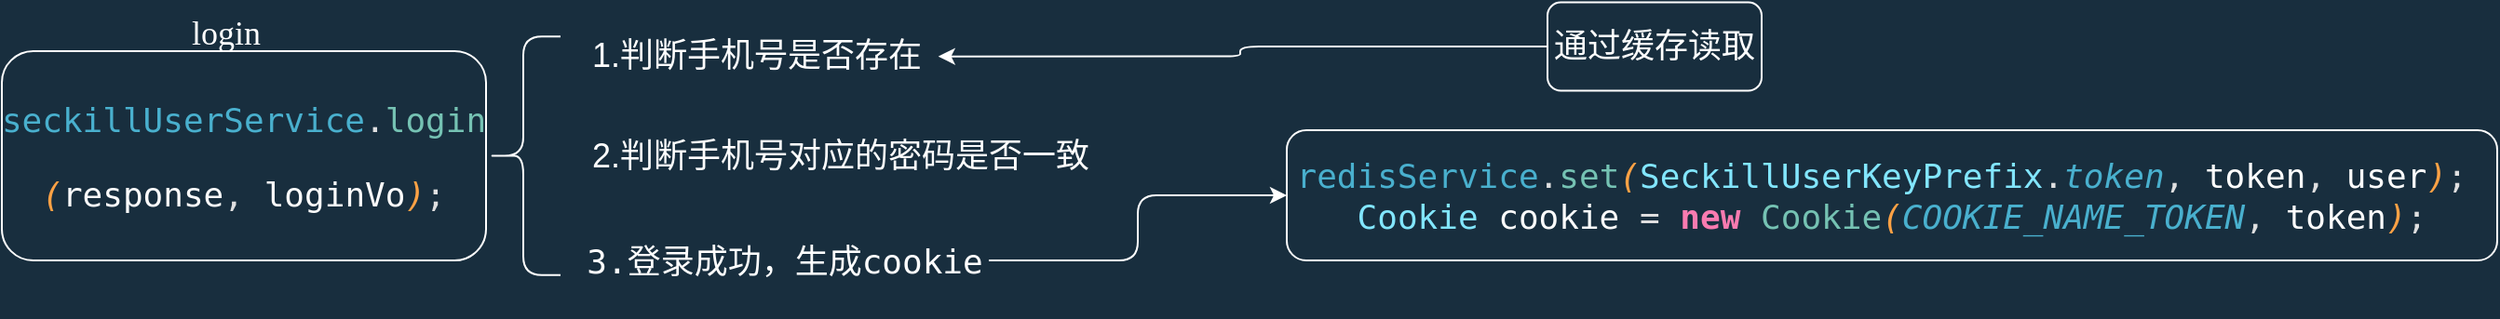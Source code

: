 <mxfile version="14.8.5" type="github">
  <diagram id="g-PtNnHFD2_0pPcHWypA" name="第 1 页">
    <mxGraphModel dx="1673" dy="941" grid="1" gridSize="10" guides="1" tooltips="1" connect="1" arrows="1" fold="1" page="1" pageScale="1" pageWidth="827" pageHeight="1169" background="#182E3E" math="0" shadow="0">
      <root>
        <mxCell id="0" />
        <mxCell id="1" parent="0" />
        <mxCell id="RbGjA8E4n4S1d_bPEmI9-1" value="&lt;pre style=&quot;color: rgb(223 , 223 , 224) ; font-family: &amp;#34;cascadia code pl&amp;#34; , monospace ; font-size: 18px&quot;&gt;&lt;font style=&quot;font-size: 18px&quot;&gt;&lt;span style=&quot;color: rgb(73 , 176 , 206)&quot;&gt;seckillUserService&lt;/span&gt;.&lt;span style=&quot;color: rgb(117 , 194 , 179)&quot;&gt;login&lt;/span&gt;&lt;/font&gt;&lt;/pre&gt;&lt;pre style=&quot;color: rgb(223 , 223 , 224) ; font-family: &amp;#34;cascadia code pl&amp;#34; , monospace ; font-size: 18px&quot;&gt;&lt;font style=&quot;font-size: 18px&quot;&gt;&lt;span style=&quot;color: rgb(255 , 162 , 69) ; font-style: italic&quot;&gt;(&lt;/span&gt;&lt;span style=&quot;color: rgb(252 , 252 , 252)&quot;&gt;response&lt;/span&gt;, &lt;span style=&quot;color: rgb(252 , 252 , 252)&quot;&gt;loginVo&lt;/span&gt;&lt;span style=&quot;color: rgb(255 , 162 , 69) ; font-style: italic&quot;&gt;)&lt;/span&gt;;&lt;/font&gt;&lt;/pre&gt;" style="rounded=1;whiteSpace=wrap;html=1;sketch=0;glass=0;fontColor=#ffffff;fillColor=none;strokeColor=#FFFFFF;" parent="1" vertex="1">
          <mxGeometry y="37.5" width="260" height="112.5" as="geometry" />
        </mxCell>
        <mxCell id="RbGjA8E4n4S1d_bPEmI9-2" value="&lt;font color=&quot;#ffffff&quot; style=&quot;font-size: 18px&quot;&gt;login&lt;/font&gt;" style="text;html=1;align=center;verticalAlign=middle;resizable=0;points=[];autosize=1;fontFamily=Space Mono;fontSource=https%3A%2F%2Ffonts.googleapis.com%2Fcss%3Ffamily%3DSpace%2BMono;" parent="1" vertex="1">
          <mxGeometry x="85" y="17.5" width="70" height="20" as="geometry" />
        </mxCell>
        <mxCell id="RbGjA8E4n4S1d_bPEmI9-6" value="" style="shape=curlyBracket;whiteSpace=wrap;html=1;rounded=1;glass=0;sketch=0;fillColor=#FFFFFF;strokeColor=#FFFFFF;" parent="1" vertex="1">
          <mxGeometry x="260" y="29.61" width="40" height="128.28" as="geometry" />
        </mxCell>
        <mxCell id="RbGjA8E4n4S1d_bPEmI9-8" value="&lt;font color=&quot;#ffffff&quot; style=&quot;font-size: 18px&quot;&gt;1.判断手机号是否存在&lt;/font&gt;" style="text;html=1;align=center;verticalAlign=middle;resizable=0;points=[];autosize=1;strokeColor=none;" parent="1" vertex="1">
          <mxGeometry x="310" y="29.61" width="190" height="20" as="geometry" />
        </mxCell>
        <mxCell id="RbGjA8E4n4S1d_bPEmI9-13" value="&lt;font color=&quot;#ffffff&quot; style=&quot;font-size: 18px&quot;&gt;2.&lt;span&gt;判断手机号对应的密码是否一致&lt;/span&gt;&lt;/font&gt;" style="text;html=1;align=center;verticalAlign=middle;resizable=0;points=[];autosize=1;strokeColor=none;" parent="1" vertex="1">
          <mxGeometry x="310" y="83.75" width="280" height="20" as="geometry" />
        </mxCell>
        <mxCell id="RbGjA8E4n4S1d_bPEmI9-21" style="edgeStyle=orthogonalEdgeStyle;curved=0;rounded=1;sketch=0;orthogonalLoop=1;jettySize=auto;html=1;entryX=0;entryY=0.5;entryDx=0;entryDy=0;fontColor=#FFFFFF;strokeColor=#FFFFFF;" parent="1" source="RbGjA8E4n4S1d_bPEmI9-14" target="RbGjA8E4n4S1d_bPEmI9-20" edge="1">
          <mxGeometry relative="1" as="geometry" />
        </mxCell>
        <mxCell id="RbGjA8E4n4S1d_bPEmI9-14" value="&lt;pre style=&quot;font-size: 18px&quot;&gt;&lt;font color=&quot;#ffffff&quot; style=&quot;font-size: 18px&quot;&gt;3.登录成功，生成&lt;span style=&quot;font-family: &amp;#34;cascadia code pl&amp;#34; , monospace&quot;&gt;cookie&lt;/span&gt;&lt;/font&gt;&lt;/pre&gt;" style="text;html=1;align=center;verticalAlign=middle;resizable=0;points=[];autosize=1;strokeColor=none;" parent="1" vertex="1">
          <mxGeometry x="310" y="120" width="220" height="60" as="geometry" />
        </mxCell>
        <mxCell id="RbGjA8E4n4S1d_bPEmI9-19" style="edgeStyle=orthogonalEdgeStyle;curved=0;rounded=1;sketch=0;orthogonalLoop=1;jettySize=auto;html=1;exitX=0;exitY=0.5;exitDx=0;exitDy=0;entryX=1.015;entryY=0.536;entryDx=0;entryDy=0;entryPerimeter=0;fontColor=#FFFFFF;strokeColor=#FFFFFF;" parent="1" source="RbGjA8E4n4S1d_bPEmI9-18" target="RbGjA8E4n4S1d_bPEmI9-8" edge="1">
          <mxGeometry relative="1" as="geometry" />
        </mxCell>
        <mxCell id="RbGjA8E4n4S1d_bPEmI9-18" value="&lt;font color=&quot;#ffffff&quot; style=&quot;font-size: 18px&quot;&gt;通过缓存读取&lt;/font&gt;" style="rounded=1;whiteSpace=wrap;html=1;glass=0;sketch=0;strokeColor=#FFFFFF;fillColor=none;" parent="1" vertex="1">
          <mxGeometry x="830" y="11.25" width="115" height="47.5" as="geometry" />
        </mxCell>
        <mxCell id="RbGjA8E4n4S1d_bPEmI9-20" value="&lt;pre style=&quot;color: rgb(223 , 223 , 224) ; font-family: &amp;#34;cascadia code pl&amp;#34; , monospace ; font-size: 18px&quot;&gt;&lt;span style=&quot;color: rgb(73 , 176 , 206)&quot;&gt;redisService&lt;/span&gt;.&lt;span style=&quot;color: rgb(117 , 194 , 179)&quot;&gt;set&lt;/span&gt;&lt;span style=&quot;color: rgb(255 , 162 , 69) ; font-style: italic&quot;&gt;(&lt;/span&gt;&lt;span style=&quot;color: rgb(130 , 230 , 255)&quot;&gt;SeckillUserKeyPrefix&lt;/span&gt;.&lt;span style=&quot;color: rgb(73 , 176 , 206) ; font-style: italic&quot;&gt;token&lt;/span&gt;, &lt;span style=&quot;color: rgb(252 , 252 , 252)&quot;&gt;token&lt;/span&gt;, &lt;span style=&quot;color: rgb(252 , 252 , 252)&quot;&gt;user&lt;/span&gt;&lt;span style=&quot;color: rgb(255 , 162 , 69) ; font-style: italic&quot;&gt;)&lt;/span&gt;;&lt;span style=&quot;color: rgb(127 , 140 , 153)&quot;&gt; &lt;/span&gt;&lt;span style=&quot;color: rgb(127 , 140 , 153)&quot;&gt;&lt;br&gt;&lt;/span&gt;&lt;span style=&quot;color: rgb(130 , 230 , 255)&quot;&gt;Cookie &lt;/span&gt;&lt;span style=&quot;color: rgb(252 , 252 , 252)&quot;&gt;cookie &lt;/span&gt;= &lt;span style=&quot;color: rgb(249 , 123 , 176) ; font-weight: bold&quot;&gt;new &lt;/span&gt;&lt;span style=&quot;color: rgb(117 , 194 , 179)&quot;&gt;Cookie&lt;/span&gt;&lt;span style=&quot;color: rgb(255 , 162 , 69) ; font-style: italic&quot;&gt;(&lt;/span&gt;&lt;span style=&quot;color: rgb(73 , 176 , 206) ; font-style: italic&quot;&gt;COOKIE_NAME_TOKEN&lt;/span&gt;, &lt;span style=&quot;color: rgb(252 , 252 , 252)&quot;&gt;token&lt;/span&gt;&lt;span style=&quot;color: rgb(255 , 162 , 69) ; font-style: italic&quot;&gt;)&lt;/span&gt;;&lt;/pre&gt;" style="rounded=1;whiteSpace=wrap;html=1;glass=0;sketch=0;strokeColor=#FFFFFF;fillColor=none;" parent="1" vertex="1">
          <mxGeometry x="690" y="80" width="650" height="70" as="geometry" />
        </mxCell>
      </root>
    </mxGraphModel>
  </diagram>
</mxfile>
